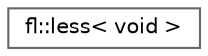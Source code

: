 digraph "Graphical Class Hierarchy"
{
 // INTERACTIVE_SVG=YES
 // LATEX_PDF_SIZE
  bgcolor="transparent";
  edge [fontname=Helvetica,fontsize=10,labelfontname=Helvetica,labelfontsize=10];
  node [fontname=Helvetica,fontsize=10,shape=box,height=0.2,width=0.4];
  rankdir="LR";
  Node0 [id="Node000000",label="fl::less\< void \>",height=0.2,width=0.4,color="grey40", fillcolor="white", style="filled",URL="$d0/db6/structfl_1_1less_3_01void_01_4.html",tooltip="Specialization of less for void, allowing for transparent comparisons."];
}
